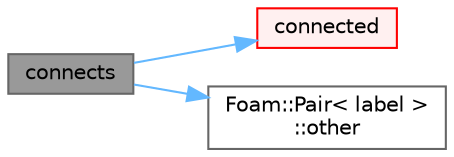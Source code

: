 digraph "connects"
{
 // LATEX_PDF_SIZE
  bgcolor="transparent";
  edge [fontname=Helvetica,fontsize=10,labelfontname=Helvetica,labelfontsize=10];
  node [fontname=Helvetica,fontsize=10,shape=box,height=0.2,width=0.4];
  rankdir="LR";
  Node1 [id="Node000001",label="connects",height=0.2,width=0.4,color="gray40", fillcolor="grey60", style="filled", fontcolor="black",tooltip=" "];
  Node1 -> Node2 [id="edge1_Node000001_Node000002",color="steelblue1",style="solid",tooltip=" "];
  Node2 [id="Node000002",label="connected",height=0.2,width=0.4,color="red", fillcolor="#FFF0F0", style="filled",URL="$classFoam_1_1edge.html#a569e5e99536e1c1314c8321c3bd18d66",tooltip=" "];
  Node1 -> Node4 [id="edge2_Node000001_Node000004",color="steelblue1",style="solid",tooltip=" "];
  Node4 [id="Node000004",label="Foam::Pair\< label \>\l::other",height=0.2,width=0.4,color="grey40", fillcolor="white", style="filled",URL="$classFoam_1_1Pair.html#a8336bc757398eb87caff1de1c3fc99d5",tooltip=" "];
}
